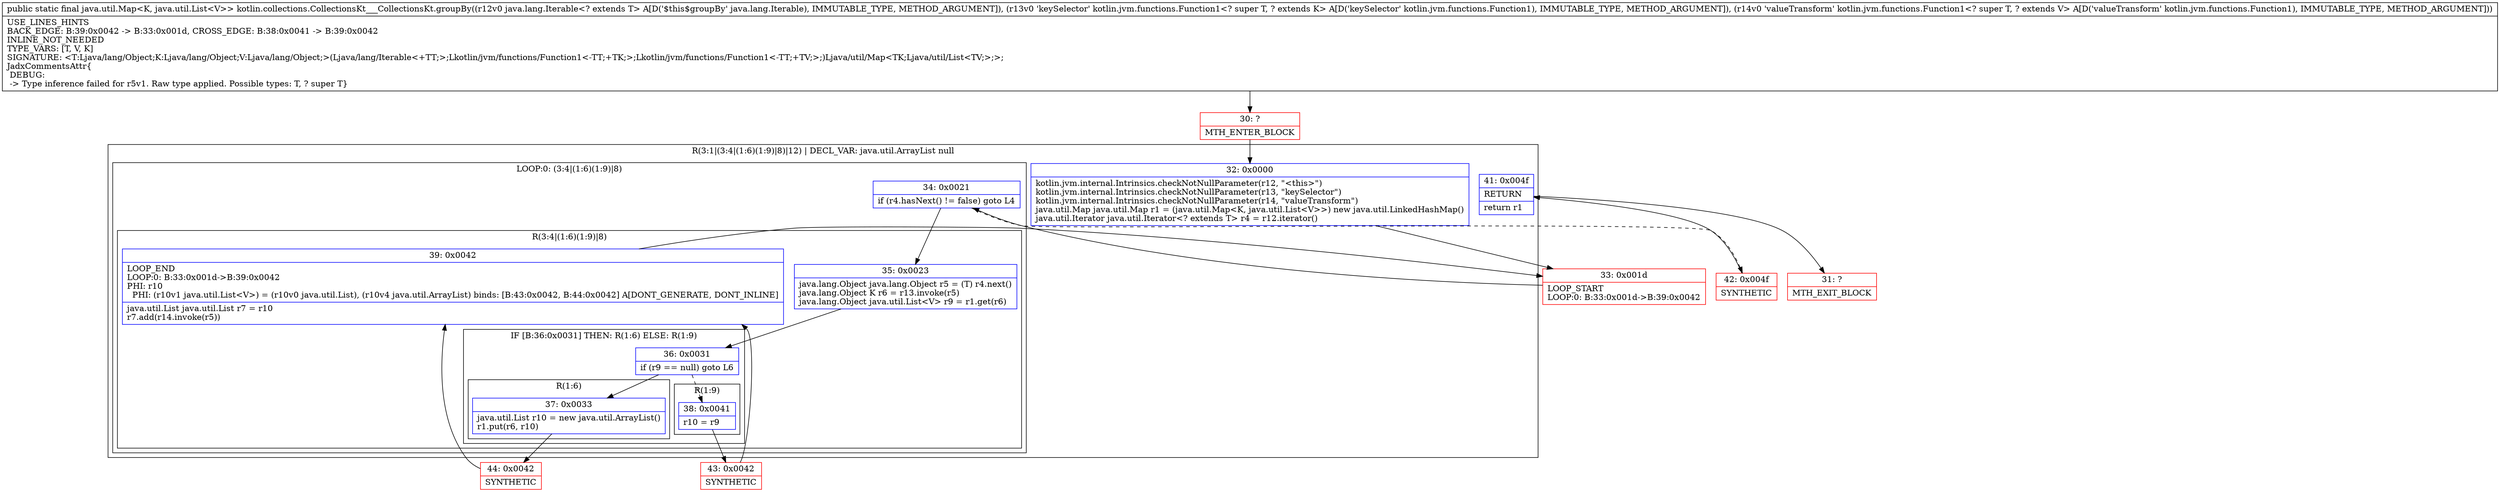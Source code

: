digraph "CFG forkotlin.collections.CollectionsKt___CollectionsKt.groupBy(Ljava\/lang\/Iterable;Lkotlin\/jvm\/functions\/Function1;Lkotlin\/jvm\/functions\/Function1;)Ljava\/util\/Map;" {
subgraph cluster_Region_1626251174 {
label = "R(3:1|(3:4|(1:6)(1:9)|8)|12) | DECL_VAR: java.util.ArrayList null\l";
node [shape=record,color=blue];
Node_32 [shape=record,label="{32\:\ 0x0000|kotlin.jvm.internal.Intrinsics.checkNotNullParameter(r12, \"\<this\>\")\lkotlin.jvm.internal.Intrinsics.checkNotNullParameter(r13, \"keySelector\")\lkotlin.jvm.internal.Intrinsics.checkNotNullParameter(r14, \"valueTransform\")\ljava.util.Map java.util.Map r1 = (java.util.Map\<K, java.util.List\<V\>\>) new java.util.LinkedHashMap()\ljava.util.Iterator java.util.Iterator\<? extends T\> r4 = r12.iterator()\l}"];
subgraph cluster_LoopRegion_1504061581 {
label = "LOOP:0: (3:4|(1:6)(1:9)|8)";
node [shape=record,color=blue];
Node_34 [shape=record,label="{34\:\ 0x0021|if (r4.hasNext() != false) goto L4\l}"];
subgraph cluster_Region_1750028968 {
label = "R(3:4|(1:6)(1:9)|8)";
node [shape=record,color=blue];
Node_35 [shape=record,label="{35\:\ 0x0023|java.lang.Object java.lang.Object r5 = (T) r4.next()\ljava.lang.Object K r6 = r13.invoke(r5)\ljava.lang.Object java.util.List\<V\> r9 = r1.get(r6)\l}"];
subgraph cluster_IfRegion_1294045104 {
label = "IF [B:36:0x0031] THEN: R(1:6) ELSE: R(1:9)";
node [shape=record,color=blue];
Node_36 [shape=record,label="{36\:\ 0x0031|if (r9 == null) goto L6\l}"];
subgraph cluster_Region_1328041423 {
label = "R(1:6)";
node [shape=record,color=blue];
Node_37 [shape=record,label="{37\:\ 0x0033|java.util.List r10 = new java.util.ArrayList()\lr1.put(r6, r10)\l}"];
}
subgraph cluster_Region_1609125550 {
label = "R(1:9)";
node [shape=record,color=blue];
Node_38 [shape=record,label="{38\:\ 0x0041|r10 = r9\l}"];
}
}
Node_39 [shape=record,label="{39\:\ 0x0042|LOOP_END\lLOOP:0: B:33:0x001d\-\>B:39:0x0042\lPHI: r10 \l  PHI: (r10v1 java.util.List\<V\>) = (r10v0 java.util.List), (r10v4 java.util.ArrayList) binds: [B:43:0x0042, B:44:0x0042] A[DONT_GENERATE, DONT_INLINE]\l|java.util.List java.util.List r7 = r10\lr7.add(r14.invoke(r5))\l}"];
}
}
Node_41 [shape=record,label="{41\:\ 0x004f|RETURN\l|return r1\l}"];
}
Node_30 [shape=record,color=red,label="{30\:\ ?|MTH_ENTER_BLOCK\l}"];
Node_33 [shape=record,color=red,label="{33\:\ 0x001d|LOOP_START\lLOOP:0: B:33:0x001d\-\>B:39:0x0042\l}"];
Node_44 [shape=record,color=red,label="{44\:\ 0x0042|SYNTHETIC\l}"];
Node_43 [shape=record,color=red,label="{43\:\ 0x0042|SYNTHETIC\l}"];
Node_42 [shape=record,color=red,label="{42\:\ 0x004f|SYNTHETIC\l}"];
Node_31 [shape=record,color=red,label="{31\:\ ?|MTH_EXIT_BLOCK\l}"];
MethodNode[shape=record,label="{public static final java.util.Map\<K, java.util.List\<V\>\> kotlin.collections.CollectionsKt___CollectionsKt.groupBy((r12v0 java.lang.Iterable\<? extends T\> A[D('$this$groupBy' java.lang.Iterable), IMMUTABLE_TYPE, METHOD_ARGUMENT]), (r13v0 'keySelector' kotlin.jvm.functions.Function1\<? super T, ? extends K\> A[D('keySelector' kotlin.jvm.functions.Function1), IMMUTABLE_TYPE, METHOD_ARGUMENT]), (r14v0 'valueTransform' kotlin.jvm.functions.Function1\<? super T, ? extends V\> A[D('valueTransform' kotlin.jvm.functions.Function1), IMMUTABLE_TYPE, METHOD_ARGUMENT]))  | USE_LINES_HINTS\lBACK_EDGE: B:39:0x0042 \-\> B:33:0x001d, CROSS_EDGE: B:38:0x0041 \-\> B:39:0x0042\lINLINE_NOT_NEEDED\lTYPE_VARS: [T, V, K]\lSIGNATURE: \<T:Ljava\/lang\/Object;K:Ljava\/lang\/Object;V:Ljava\/lang\/Object;\>(Ljava\/lang\/Iterable\<+TT;\>;Lkotlin\/jvm\/functions\/Function1\<\-TT;+TK;\>;Lkotlin\/jvm\/functions\/Function1\<\-TT;+TV;\>;)Ljava\/util\/Map\<TK;Ljava\/util\/List\<TV;\>;\>;\lJadxCommentsAttr\{\l DEBUG: \l \-\> Type inference failed for r5v1. Raw type applied. Possible types: T, ? super T\}\l}"];
MethodNode -> Node_30;Node_32 -> Node_33;
Node_34 -> Node_35;
Node_34 -> Node_42[style=dashed];
Node_35 -> Node_36;
Node_36 -> Node_37;
Node_36 -> Node_38[style=dashed];
Node_37 -> Node_44;
Node_38 -> Node_43;
Node_39 -> Node_33;
Node_41 -> Node_31;
Node_30 -> Node_32;
Node_33 -> Node_34;
Node_44 -> Node_39;
Node_43 -> Node_39;
Node_42 -> Node_41;
}

